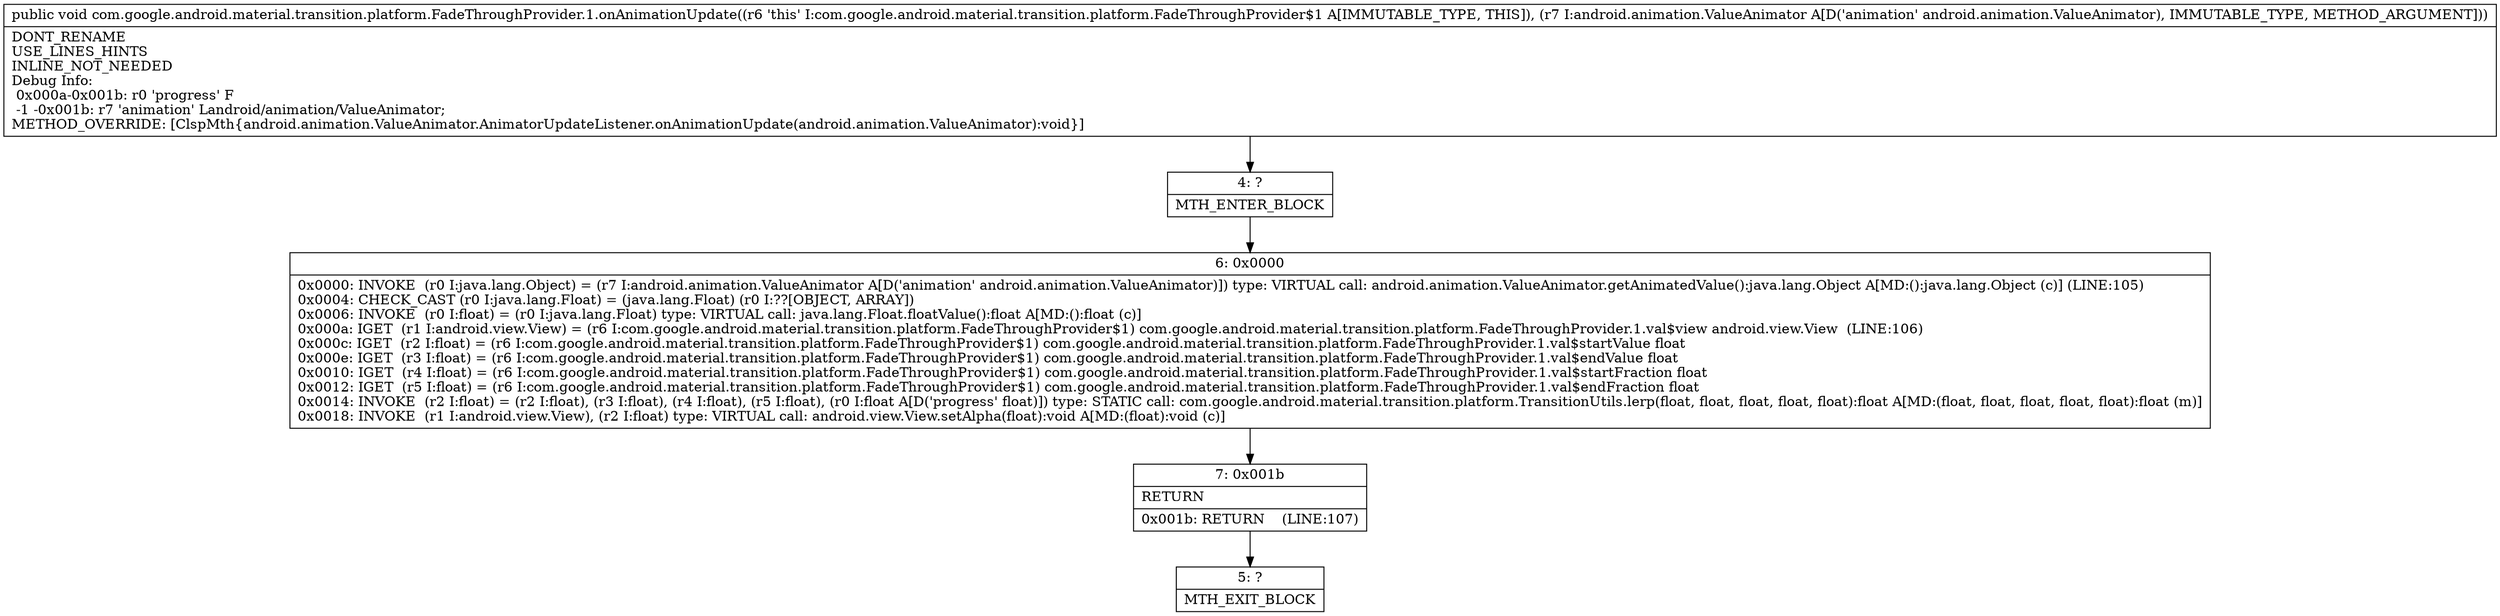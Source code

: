 digraph "CFG forcom.google.android.material.transition.platform.FadeThroughProvider.1.onAnimationUpdate(Landroid\/animation\/ValueAnimator;)V" {
Node_4 [shape=record,label="{4\:\ ?|MTH_ENTER_BLOCK\l}"];
Node_6 [shape=record,label="{6\:\ 0x0000|0x0000: INVOKE  (r0 I:java.lang.Object) = (r7 I:android.animation.ValueAnimator A[D('animation' android.animation.ValueAnimator)]) type: VIRTUAL call: android.animation.ValueAnimator.getAnimatedValue():java.lang.Object A[MD:():java.lang.Object (c)] (LINE:105)\l0x0004: CHECK_CAST (r0 I:java.lang.Float) = (java.lang.Float) (r0 I:??[OBJECT, ARRAY]) \l0x0006: INVOKE  (r0 I:float) = (r0 I:java.lang.Float) type: VIRTUAL call: java.lang.Float.floatValue():float A[MD:():float (c)]\l0x000a: IGET  (r1 I:android.view.View) = (r6 I:com.google.android.material.transition.platform.FadeThroughProvider$1) com.google.android.material.transition.platform.FadeThroughProvider.1.val$view android.view.View  (LINE:106)\l0x000c: IGET  (r2 I:float) = (r6 I:com.google.android.material.transition.platform.FadeThroughProvider$1) com.google.android.material.transition.platform.FadeThroughProvider.1.val$startValue float \l0x000e: IGET  (r3 I:float) = (r6 I:com.google.android.material.transition.platform.FadeThroughProvider$1) com.google.android.material.transition.platform.FadeThroughProvider.1.val$endValue float \l0x0010: IGET  (r4 I:float) = (r6 I:com.google.android.material.transition.platform.FadeThroughProvider$1) com.google.android.material.transition.platform.FadeThroughProvider.1.val$startFraction float \l0x0012: IGET  (r5 I:float) = (r6 I:com.google.android.material.transition.platform.FadeThroughProvider$1) com.google.android.material.transition.platform.FadeThroughProvider.1.val$endFraction float \l0x0014: INVOKE  (r2 I:float) = (r2 I:float), (r3 I:float), (r4 I:float), (r5 I:float), (r0 I:float A[D('progress' float)]) type: STATIC call: com.google.android.material.transition.platform.TransitionUtils.lerp(float, float, float, float, float):float A[MD:(float, float, float, float, float):float (m)]\l0x0018: INVOKE  (r1 I:android.view.View), (r2 I:float) type: VIRTUAL call: android.view.View.setAlpha(float):void A[MD:(float):void (c)]\l}"];
Node_7 [shape=record,label="{7\:\ 0x001b|RETURN\l|0x001b: RETURN    (LINE:107)\l}"];
Node_5 [shape=record,label="{5\:\ ?|MTH_EXIT_BLOCK\l}"];
MethodNode[shape=record,label="{public void com.google.android.material.transition.platform.FadeThroughProvider.1.onAnimationUpdate((r6 'this' I:com.google.android.material.transition.platform.FadeThroughProvider$1 A[IMMUTABLE_TYPE, THIS]), (r7 I:android.animation.ValueAnimator A[D('animation' android.animation.ValueAnimator), IMMUTABLE_TYPE, METHOD_ARGUMENT]))  | DONT_RENAME\lUSE_LINES_HINTS\lINLINE_NOT_NEEDED\lDebug Info:\l  0x000a\-0x001b: r0 'progress' F\l  \-1 \-0x001b: r7 'animation' Landroid\/animation\/ValueAnimator;\lMETHOD_OVERRIDE: [ClspMth\{android.animation.ValueAnimator.AnimatorUpdateListener.onAnimationUpdate(android.animation.ValueAnimator):void\}]\l}"];
MethodNode -> Node_4;Node_4 -> Node_6;
Node_6 -> Node_7;
Node_7 -> Node_5;
}

